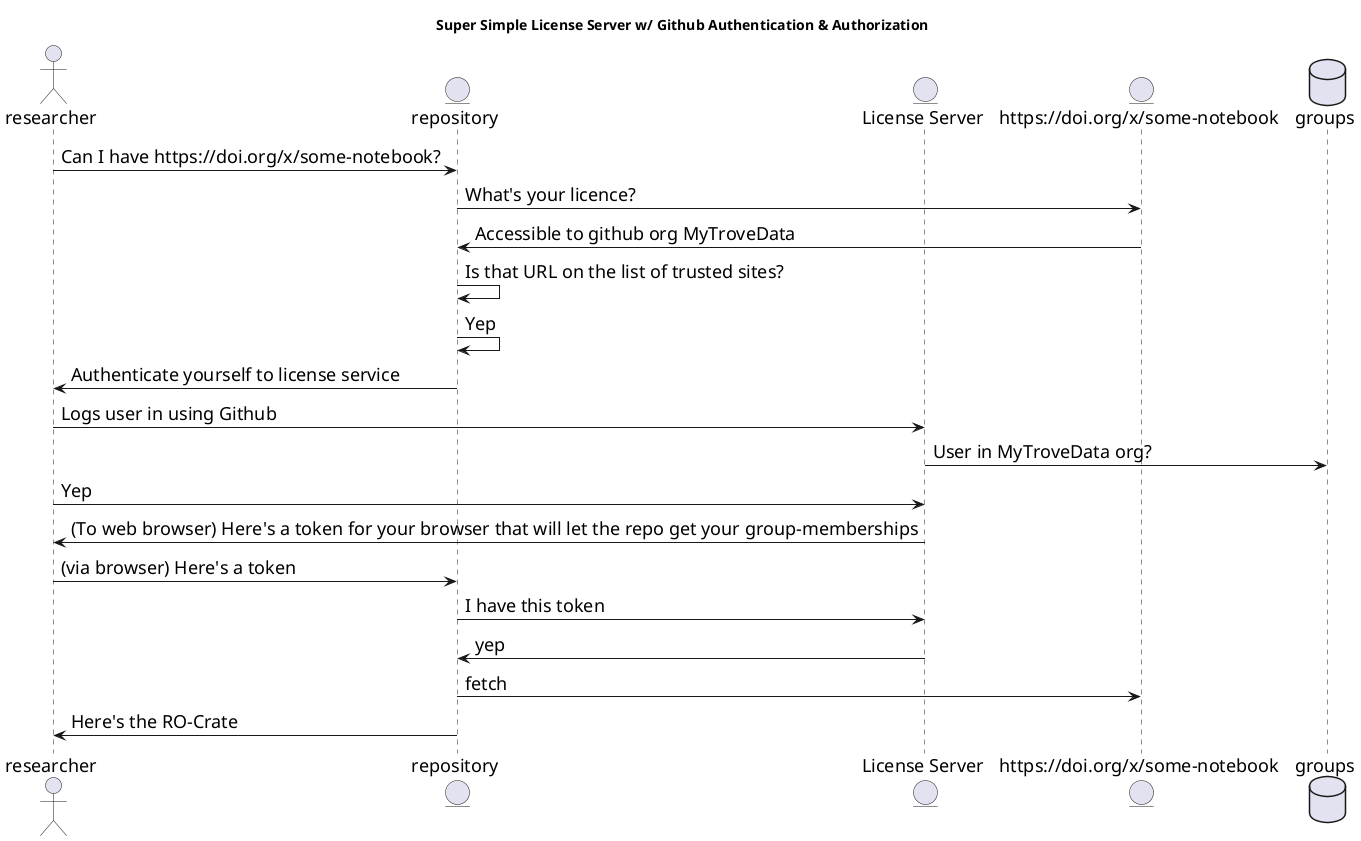 
@startuml
skinparam defaultFontSize 18

title: Super Simple License Server w/ Github Authentication & Authorization
actor       researcher     as res
entity    repository    as rep
entity    "License Server"    as gls
entity "https://doi.org/x/some-notebook" as c
database "groups" as gps
res -> rep : Can I have https://doi.org/x/some-notebook?
rep -> c : What's your licence?
c -> rep : Accessible to github org MyTroveData 
rep -> rep : Is that URL on the list of trusted sites?
rep -> rep : Yep
rep -> res : Authenticate yourself to license service
res -> gls : Logs user in using Github  
gls-> gps : User in MyTroveData org?
res -> gls : Yep
gls -> res : (To web browser) Here's a token for your browser that will let the repo get your group-memberships
res -> rep : (via browser) Here's a token
rep -> gls : I have this token
gls -> rep : yep
rep -> c : fetch
rep -> res : Here's the RO-Crate
@enduml

@startuml
skinparam defaultFontSize 18

title: Simple repository access 
actor       researcher     as res
entity    repository    as rep
entity "Dataset:\n   https://doi.org/x/some-dataset\nHeld in repository" as c
entity    "CILogon"    as ci

res -> rep : Can I have https://doi.org/x/some-crate?
rep -> c : Internal repository lookup:\nwhat's your licence?
c -> rep : Accessible to people in group G1 on CILogon 
rep -> rep : Is that on my list of trusted sites?
rep -> rep : Yep
rep -> res : Authenticate yourself over at CILogon
res -> ci : Logs in 
ci -> rep : Calls repo back "User is a member of G1, G2, G3"
rep -> rep : OK, user is a member of G1
rep -> c : fetch
rep -> res : Here's the data
@enduml

